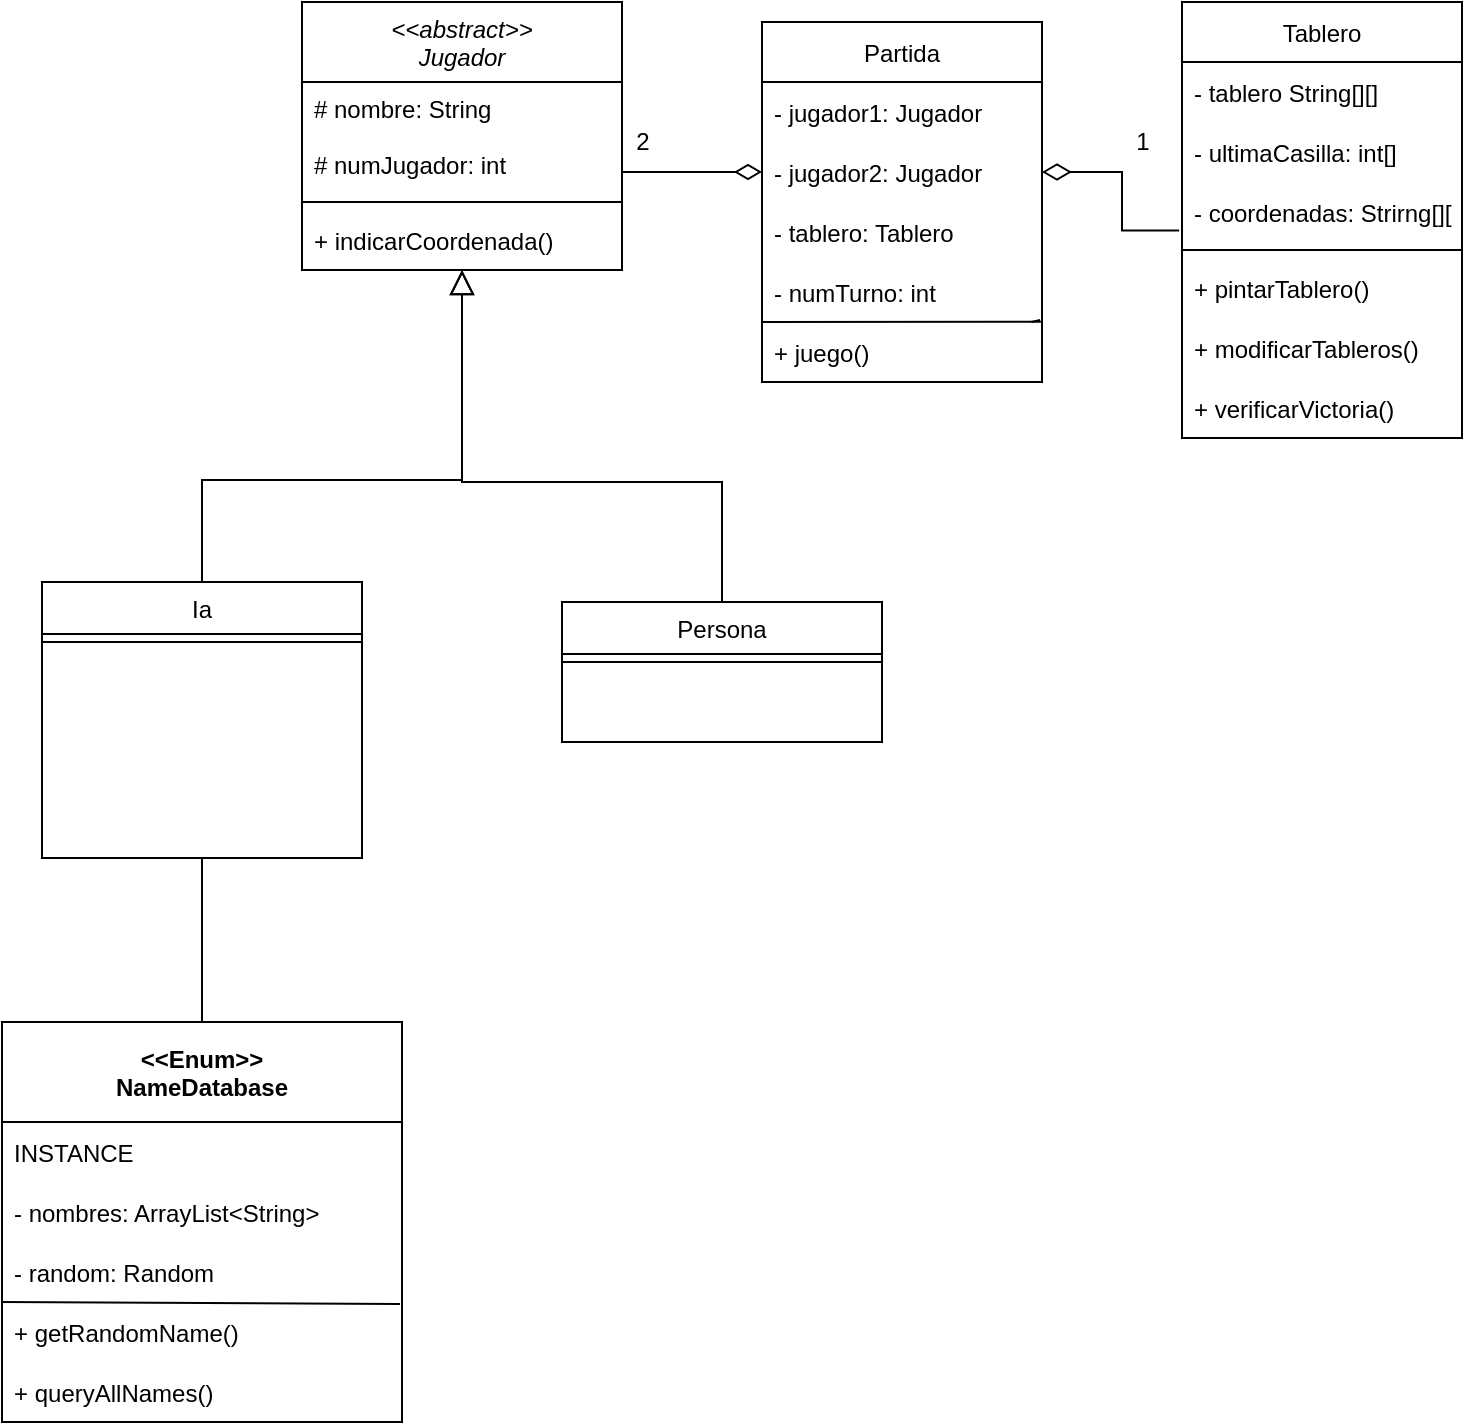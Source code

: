 <mxfile version="16.5.1" type="device"><diagram id="C5RBs43oDa-KdzZeNtuy" name="Page-1"><mxGraphModel dx="868" dy="553" grid="1" gridSize="10" guides="1" tooltips="1" connect="1" arrows="1" fold="1" page="1" pageScale="1" pageWidth="827" pageHeight="1169" math="0" shadow="0"><root><mxCell id="WIyWlLk6GJQsqaUBKTNV-0"/><mxCell id="WIyWlLk6GJQsqaUBKTNV-1" parent="WIyWlLk6GJQsqaUBKTNV-0"/><mxCell id="zkfFHV4jXpPFQw0GAbJ--0" value="&lt;&lt;abstract&gt;&gt;&#10;Jugador" style="swimlane;fontStyle=2;align=center;verticalAlign=top;childLayout=stackLayout;horizontal=1;startSize=40;horizontalStack=0;resizeParent=1;resizeLast=0;collapsible=1;marginBottom=0;rounded=0;shadow=0;strokeWidth=1;" parent="WIyWlLk6GJQsqaUBKTNV-1" vertex="1"><mxGeometry x="220" y="70" width="160" height="134" as="geometry"><mxRectangle x="230" y="140" width="160" height="26" as="alternateBounds"/></mxGeometry></mxCell><mxCell id="zkfFHV4jXpPFQw0GAbJ--1" value="# nombre: String" style="text;align=left;verticalAlign=top;spacingLeft=4;spacingRight=4;overflow=hidden;rotatable=0;points=[[0,0.5],[1,0.5]];portConstraint=eastwest;" parent="zkfFHV4jXpPFQw0GAbJ--0" vertex="1"><mxGeometry y="40" width="160" height="26" as="geometry"/></mxCell><mxCell id="a-Va8D-b3PHFUYyxdY6u-0" value="# numJugador: int" style="text;strokeColor=none;fillColor=none;align=left;verticalAlign=middle;spacingLeft=4;spacingRight=4;overflow=hidden;points=[[0,0.5],[1,0.5]];portConstraint=eastwest;rotatable=0;" vertex="1" parent="zkfFHV4jXpPFQw0GAbJ--0"><mxGeometry y="66" width="160" height="30" as="geometry"/></mxCell><mxCell id="zkfFHV4jXpPFQw0GAbJ--4" value="" style="line;html=1;strokeWidth=1;align=left;verticalAlign=middle;spacingTop=-1;spacingLeft=3;spacingRight=3;rotatable=0;labelPosition=right;points=[];portConstraint=eastwest;" parent="zkfFHV4jXpPFQw0GAbJ--0" vertex="1"><mxGeometry y="96" width="160" height="8" as="geometry"/></mxCell><mxCell id="XKL6O-XGNhUvzk5aulvY-0" value="+ indicarCoordenada()" style="text;strokeColor=none;fillColor=none;align=left;verticalAlign=middle;spacingLeft=4;spacingRight=4;overflow=hidden;points=[[0,0.5],[1,0.5]];portConstraint=eastwest;rotatable=0;" parent="zkfFHV4jXpPFQw0GAbJ--0" vertex="1"><mxGeometry y="104" width="160" height="30" as="geometry"/></mxCell><mxCell id="zkfFHV4jXpPFQw0GAbJ--6" value="Ia" style="swimlane;fontStyle=0;align=center;verticalAlign=top;childLayout=stackLayout;horizontal=1;startSize=26;horizontalStack=0;resizeParent=1;resizeLast=0;collapsible=1;marginBottom=0;rounded=0;shadow=0;strokeWidth=1;" parent="WIyWlLk6GJQsqaUBKTNV-1" vertex="1"><mxGeometry x="90" y="360" width="160" height="138" as="geometry"><mxRectangle x="130" y="380" width="160" height="26" as="alternateBounds"/></mxGeometry></mxCell><mxCell id="zkfFHV4jXpPFQw0GAbJ--9" value="" style="line;html=1;strokeWidth=1;align=left;verticalAlign=middle;spacingTop=-1;spacingLeft=3;spacingRight=3;rotatable=0;labelPosition=right;points=[];portConstraint=eastwest;" parent="zkfFHV4jXpPFQw0GAbJ--6" vertex="1"><mxGeometry y="26" width="160" height="8" as="geometry"/></mxCell><mxCell id="zkfFHV4jXpPFQw0GAbJ--12" value="" style="endArrow=block;endSize=10;endFill=0;shadow=0;strokeWidth=1;rounded=0;edgeStyle=elbowEdgeStyle;elbow=vertical;" parent="WIyWlLk6GJQsqaUBKTNV-1" source="zkfFHV4jXpPFQw0GAbJ--6" target="zkfFHV4jXpPFQw0GAbJ--0" edge="1"><mxGeometry width="160" relative="1" as="geometry"><mxPoint x="200" y="203" as="sourcePoint"/><mxPoint x="200" y="203" as="targetPoint"/><Array as="points"><mxPoint x="300" y="309"/><mxPoint x="300" y="309"/></Array></mxGeometry></mxCell><mxCell id="zkfFHV4jXpPFQw0GAbJ--13" value="Persona" style="swimlane;fontStyle=0;align=center;verticalAlign=top;childLayout=stackLayout;horizontal=1;startSize=26;horizontalStack=0;resizeParent=1;resizeLast=0;collapsible=1;marginBottom=0;rounded=0;shadow=0;strokeWidth=1;" parent="WIyWlLk6GJQsqaUBKTNV-1" vertex="1"><mxGeometry x="350" y="370" width="160" height="70" as="geometry"><mxRectangle x="340" y="380" width="170" height="26" as="alternateBounds"/></mxGeometry></mxCell><mxCell id="zkfFHV4jXpPFQw0GAbJ--15" value="" style="line;html=1;strokeWidth=1;align=left;verticalAlign=middle;spacingTop=-1;spacingLeft=3;spacingRight=3;rotatable=0;labelPosition=right;points=[];portConstraint=eastwest;" parent="zkfFHV4jXpPFQw0GAbJ--13" vertex="1"><mxGeometry y="26" width="160" height="8" as="geometry"/></mxCell><mxCell id="zkfFHV4jXpPFQw0GAbJ--16" value="" style="endArrow=block;endSize=10;endFill=0;shadow=0;strokeWidth=1;rounded=0;edgeStyle=elbowEdgeStyle;elbow=vertical;" parent="WIyWlLk6GJQsqaUBKTNV-1" source="zkfFHV4jXpPFQw0GAbJ--13" target="zkfFHV4jXpPFQw0GAbJ--0" edge="1"><mxGeometry width="160" relative="1" as="geometry"><mxPoint x="210" y="373" as="sourcePoint"/><mxPoint x="310" y="271" as="targetPoint"/><Array as="points"><mxPoint x="300" y="310"/><mxPoint x="300" y="310"/><mxPoint x="300" y="310"/><mxPoint x="300" y="310"/><mxPoint x="300" y="300"/><mxPoint x="300" y="310"/></Array></mxGeometry></mxCell><mxCell id="UJ2cXA6w1JiYjK9yNwB2-2" style="edgeStyle=orthogonalEdgeStyle;rounded=0;orthogonalLoop=1;jettySize=auto;html=1;entryX=0.5;entryY=1;entryDx=0;entryDy=0;endArrow=none;endFill=0;" parent="WIyWlLk6GJQsqaUBKTNV-1" source="UJ2cXA6w1JiYjK9yNwB2-1" target="zkfFHV4jXpPFQw0GAbJ--6" edge="1"><mxGeometry relative="1" as="geometry"/></mxCell><mxCell id="UJ2cXA6w1JiYjK9yNwB2-1" value="&lt;&lt;Enum&gt;&gt;&#10;NameDatabase" style="swimlane;startSize=50;" parent="WIyWlLk6GJQsqaUBKTNV-1" vertex="1"><mxGeometry x="70" y="580" width="200" height="200" as="geometry"/></mxCell><mxCell id="XKL6O-XGNhUvzk5aulvY-1" value="INSTANCE" style="text;strokeColor=none;fillColor=none;align=left;verticalAlign=middle;spacingLeft=4;spacingRight=4;overflow=hidden;points=[[0,0.5],[1,0.5]];portConstraint=eastwest;rotatable=0;" parent="UJ2cXA6w1JiYjK9yNwB2-1" vertex="1"><mxGeometry y="50" width="200" height="30" as="geometry"/></mxCell><mxCell id="XKL6O-XGNhUvzk5aulvY-3" value="- nombres: ArrayList&lt;String&gt;" style="text;strokeColor=none;fillColor=none;align=left;verticalAlign=middle;spacingLeft=4;spacingRight=4;overflow=hidden;points=[[0,0.5],[1,0.5]];portConstraint=eastwest;rotatable=0;" parent="UJ2cXA6w1JiYjK9yNwB2-1" vertex="1"><mxGeometry y="80" width="200" height="30" as="geometry"/></mxCell><mxCell id="XKL6O-XGNhUvzk5aulvY-6" value="- random: Random" style="text;strokeColor=none;fillColor=none;align=left;verticalAlign=middle;spacingLeft=4;spacingRight=4;overflow=hidden;points=[[0,0.5],[1,0.5]];portConstraint=eastwest;rotatable=0;" parent="UJ2cXA6w1JiYjK9yNwB2-1" vertex="1"><mxGeometry y="110" width="200" height="30" as="geometry"/></mxCell><mxCell id="XKL6O-XGNhUvzk5aulvY-7" value="" style="endArrow=none;html=1;rounded=0;entryX=0.995;entryY=1.033;entryDx=0;entryDy=0;entryPerimeter=0;" parent="UJ2cXA6w1JiYjK9yNwB2-1" target="XKL6O-XGNhUvzk5aulvY-6" edge="1"><mxGeometry width="50" height="50" relative="1" as="geometry"><mxPoint y="140" as="sourcePoint"/><mxPoint x="140" y="140" as="targetPoint"/></mxGeometry></mxCell><mxCell id="XKL6O-XGNhUvzk5aulvY-8" value="+ getRandomName()" style="text;strokeColor=none;fillColor=none;align=left;verticalAlign=middle;spacingLeft=4;spacingRight=4;overflow=hidden;points=[[0,0.5],[1,0.5]];portConstraint=eastwest;rotatable=0;" parent="UJ2cXA6w1JiYjK9yNwB2-1" vertex="1"><mxGeometry y="140" width="200" height="30" as="geometry"/></mxCell><mxCell id="XKL6O-XGNhUvzk5aulvY-9" value="+ queryAllNames()" style="text;strokeColor=none;fillColor=none;align=left;verticalAlign=middle;spacingLeft=4;spacingRight=4;overflow=hidden;points=[[0,0.5],[1,0.5]];portConstraint=eastwest;rotatable=0;" parent="UJ2cXA6w1JiYjK9yNwB2-1" vertex="1"><mxGeometry y="170" width="200" height="30" as="geometry"/></mxCell><mxCell id="UJ2cXA6w1JiYjK9yNwB2-3" value="Tablero" style="swimlane;fontStyle=0;childLayout=stackLayout;horizontal=1;startSize=30;horizontalStack=0;resizeParent=1;resizeParentMax=0;resizeLast=0;collapsible=1;marginBottom=0;" parent="WIyWlLk6GJQsqaUBKTNV-1" vertex="1"><mxGeometry x="660" y="70" width="140" height="218" as="geometry"/></mxCell><mxCell id="UJ2cXA6w1JiYjK9yNwB2-13" value="- tablero String[][]" style="text;strokeColor=none;fillColor=none;align=left;verticalAlign=middle;spacingLeft=4;spacingRight=4;overflow=hidden;points=[[0,0.5],[1,0.5]];portConstraint=eastwest;rotatable=0;" parent="UJ2cXA6w1JiYjK9yNwB2-3" vertex="1"><mxGeometry y="30" width="140" height="30" as="geometry"/></mxCell><mxCell id="a-Va8D-b3PHFUYyxdY6u-1" value="- ultimaCasilla: int[]" style="text;strokeColor=none;fillColor=none;align=left;verticalAlign=middle;spacingLeft=4;spacingRight=4;overflow=hidden;points=[[0,0.5],[1,0.5]];portConstraint=eastwest;rotatable=0;" vertex="1" parent="UJ2cXA6w1JiYjK9yNwB2-3"><mxGeometry y="60" width="140" height="30" as="geometry"/></mxCell><mxCell id="UJ2cXA6w1JiYjK9yNwB2-14" value="- coordenadas: Strirng[][]" style="text;strokeColor=none;fillColor=none;align=left;verticalAlign=middle;spacingLeft=4;spacingRight=4;overflow=hidden;points=[[0,0.5],[1,0.5]];portConstraint=eastwest;rotatable=0;" parent="UJ2cXA6w1JiYjK9yNwB2-3" vertex="1"><mxGeometry y="90" width="140" height="30" as="geometry"/></mxCell><mxCell id="a-Va8D-b3PHFUYyxdY6u-2" value="" style="line;html=1;strokeWidth=1;align=left;verticalAlign=middle;spacingTop=-1;spacingLeft=3;spacingRight=3;rotatable=0;labelPosition=right;points=[];portConstraint=eastwest;" vertex="1" parent="UJ2cXA6w1JiYjK9yNwB2-3"><mxGeometry y="120" width="140" height="8" as="geometry"/></mxCell><mxCell id="UJ2cXA6w1JiYjK9yNwB2-17" value="+ pintarTablero()" style="text;strokeColor=none;fillColor=none;align=left;verticalAlign=middle;spacingLeft=4;spacingRight=4;overflow=hidden;points=[[0,0.5],[1,0.5]];portConstraint=eastwest;rotatable=0;" parent="UJ2cXA6w1JiYjK9yNwB2-3" vertex="1"><mxGeometry y="128" width="140" height="30" as="geometry"/></mxCell><mxCell id="ntpDEl9IGDMIOPzFpOYM-1" value="+ modificarTableros()" style="text;strokeColor=none;fillColor=none;align=left;verticalAlign=middle;spacingLeft=4;spacingRight=4;overflow=hidden;points=[[0,0.5],[1,0.5]];portConstraint=eastwest;rotatable=0;" parent="UJ2cXA6w1JiYjK9yNwB2-3" vertex="1"><mxGeometry y="158" width="140" height="30" as="geometry"/></mxCell><mxCell id="a-Va8D-b3PHFUYyxdY6u-3" value="+ verificarVictoria()" style="text;strokeColor=none;fillColor=none;align=left;verticalAlign=middle;spacingLeft=4;spacingRight=4;overflow=hidden;points=[[0,0.5],[1,0.5]];portConstraint=eastwest;rotatable=0;" vertex="1" parent="UJ2cXA6w1JiYjK9yNwB2-3"><mxGeometry y="188" width="140" height="30" as="geometry"/></mxCell><mxCell id="UJ2cXA6w1JiYjK9yNwB2-20" value="Partida" style="swimlane;fontStyle=0;childLayout=stackLayout;horizontal=1;startSize=30;horizontalStack=0;resizeParent=1;resizeParentMax=0;resizeLast=0;collapsible=1;marginBottom=0;" parent="WIyWlLk6GJQsqaUBKTNV-1" vertex="1"><mxGeometry x="450" y="80" width="140" height="180" as="geometry"/></mxCell><mxCell id="UJ2cXA6w1JiYjK9yNwB2-21" value="- jugador1: Jugador" style="text;strokeColor=none;fillColor=none;align=left;verticalAlign=middle;spacingLeft=4;spacingRight=4;overflow=hidden;points=[[0,0.5],[1,0.5]];portConstraint=eastwest;rotatable=0;" parent="UJ2cXA6w1JiYjK9yNwB2-20" vertex="1"><mxGeometry y="30" width="140" height="30" as="geometry"/></mxCell><mxCell id="UJ2cXA6w1JiYjK9yNwB2-22" value="- jugador2: Jugador" style="text;strokeColor=none;fillColor=none;align=left;verticalAlign=middle;spacingLeft=4;spacingRight=4;overflow=hidden;points=[[0,0.5],[1,0.5]];portConstraint=eastwest;rotatable=0;" parent="UJ2cXA6w1JiYjK9yNwB2-20" vertex="1"><mxGeometry y="60" width="140" height="30" as="geometry"/></mxCell><mxCell id="UJ2cXA6w1JiYjK9yNwB2-23" value="- tablero: Tablero" style="text;strokeColor=none;fillColor=none;align=left;verticalAlign=middle;spacingLeft=4;spacingRight=4;overflow=hidden;points=[[0,0.5],[1,0.5]];portConstraint=eastwest;rotatable=0;" parent="UJ2cXA6w1JiYjK9yNwB2-20" vertex="1"><mxGeometry y="90" width="140" height="30" as="geometry"/></mxCell><mxCell id="a-Va8D-b3PHFUYyxdY6u-4" value="" style="endArrow=none;html=1;rounded=0;entryX=0.993;entryY=0.967;entryDx=0;entryDy=0;entryPerimeter=0;startArrow=none;" edge="1" parent="UJ2cXA6w1JiYjK9yNwB2-20" source="a-Va8D-b3PHFUYyxdY6u-5" target="ntpDEl9IGDMIOPzFpOYM-0"><mxGeometry width="50" height="50" relative="1" as="geometry"><mxPoint y="150" as="sourcePoint"/><mxPoint x="50" y="100" as="targetPoint"/></mxGeometry></mxCell><mxCell id="a-Va8D-b3PHFUYyxdY6u-7" value="" style="endArrow=none;html=1;rounded=0;entryX=0.996;entryY=-0.005;entryDx=0;entryDy=0;entryPerimeter=0;" edge="1" parent="UJ2cXA6w1JiYjK9yNwB2-20" target="a-Va8D-b3PHFUYyxdY6u-5"><mxGeometry width="50" height="50" relative="1" as="geometry"><mxPoint y="150" as="sourcePoint"/><mxPoint x="50" y="100" as="targetPoint"/></mxGeometry></mxCell><mxCell id="ntpDEl9IGDMIOPzFpOYM-0" value="- numTurno: int" style="text;strokeColor=none;fillColor=none;align=left;verticalAlign=middle;spacingLeft=4;spacingRight=4;overflow=hidden;points=[[0,0.5],[1,0.5]];portConstraint=eastwest;rotatable=0;" parent="UJ2cXA6w1JiYjK9yNwB2-20" vertex="1"><mxGeometry y="120" width="140" height="30" as="geometry"/></mxCell><mxCell id="a-Va8D-b3PHFUYyxdY6u-5" value="+ juego()" style="text;strokeColor=none;fillColor=none;align=left;verticalAlign=middle;spacingLeft=4;spacingRight=4;overflow=hidden;points=[[0,0.5],[1,0.5]];portConstraint=eastwest;rotatable=0;" vertex="1" parent="UJ2cXA6w1JiYjK9yNwB2-20"><mxGeometry y="150" width="140" height="30" as="geometry"/></mxCell><mxCell id="UJ2cXA6w1JiYjK9yNwB2-25" value="" style="endArrow=diamondThin;html=1;rounded=0;entryX=0;entryY=0.5;entryDx=0;entryDy=0;endFill=0;endSize=11;" parent="WIyWlLk6GJQsqaUBKTNV-1" target="UJ2cXA6w1JiYjK9yNwB2-22" edge="1"><mxGeometry width="50" height="50" relative="1" as="geometry"><mxPoint x="380" y="155" as="sourcePoint"/><mxPoint x="430" y="105" as="targetPoint"/></mxGeometry></mxCell><mxCell id="UJ2cXA6w1JiYjK9yNwB2-26" style="edgeStyle=orthogonalEdgeStyle;rounded=0;orthogonalLoop=1;jettySize=auto;html=1;entryX=-0.01;entryY=0.81;entryDx=0;entryDy=0;entryPerimeter=0;endArrow=none;endFill=0;startArrow=diamondThin;startFill=0;endSize=7;targetPerimeterSpacing=2;startSize=12;" parent="WIyWlLk6GJQsqaUBKTNV-1" source="UJ2cXA6w1JiYjK9yNwB2-22" target="UJ2cXA6w1JiYjK9yNwB2-14" edge="1"><mxGeometry relative="1" as="geometry"/></mxCell><mxCell id="UJ2cXA6w1JiYjK9yNwB2-27" value="1" style="text;html=1;align=center;verticalAlign=middle;resizable=0;points=[];autosize=1;strokeColor=none;fillColor=none;" parent="WIyWlLk6GJQsqaUBKTNV-1" vertex="1"><mxGeometry x="630" y="130" width="20" height="20" as="geometry"/></mxCell><mxCell id="UJ2cXA6w1JiYjK9yNwB2-28" value="2" style="text;html=1;align=center;verticalAlign=middle;resizable=0;points=[];autosize=1;strokeColor=none;fillColor=none;" parent="WIyWlLk6GJQsqaUBKTNV-1" vertex="1"><mxGeometry x="380" y="130" width="20" height="20" as="geometry"/></mxCell></root></mxGraphModel></diagram></mxfile>